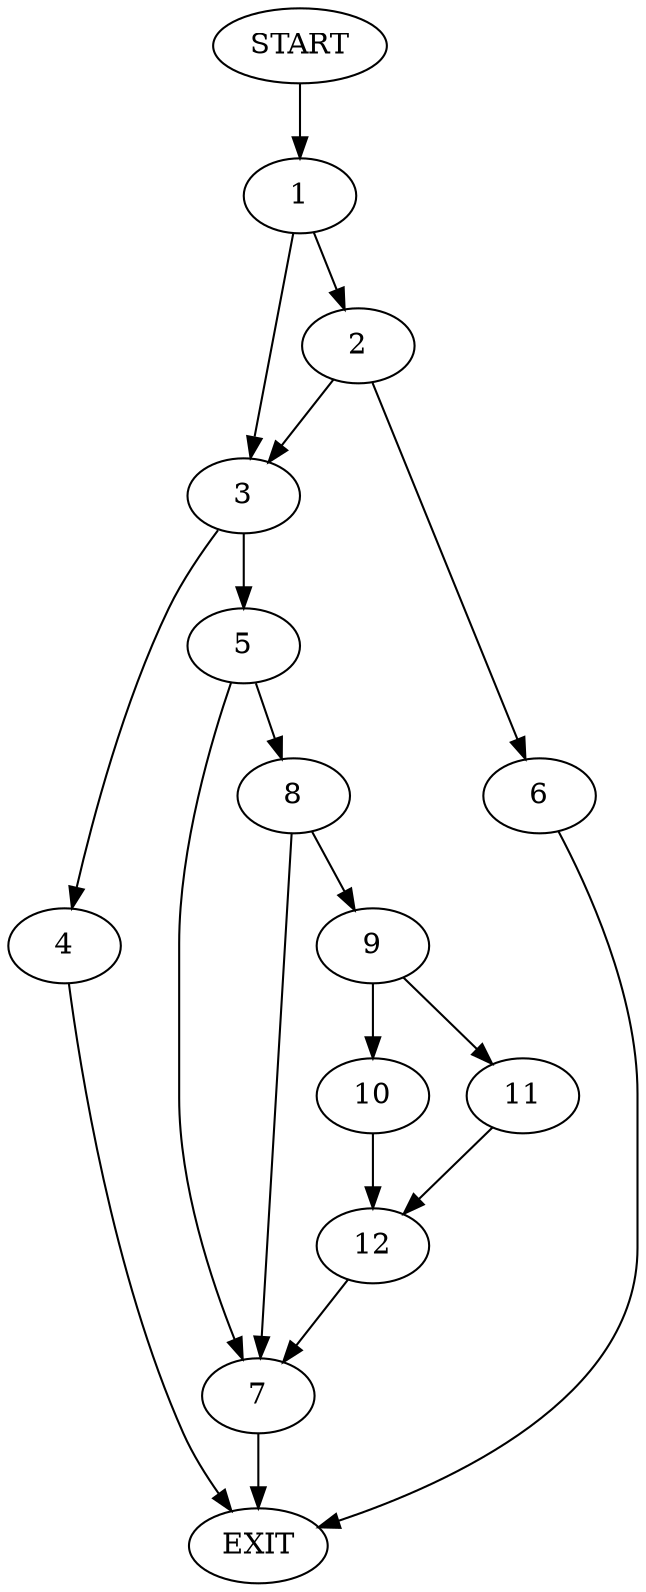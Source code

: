 digraph {
0 [label="START"]
13 [label="EXIT"]
0 -> 1
1 -> 2
1 -> 3
3 -> 4
3 -> 5
2 -> 6
2 -> 3
6 -> 13
4 -> 13
5 -> 7
5 -> 8
8 -> 7
8 -> 9
7 -> 13
9 -> 10
9 -> 11
11 -> 12
10 -> 12
12 -> 7
}
